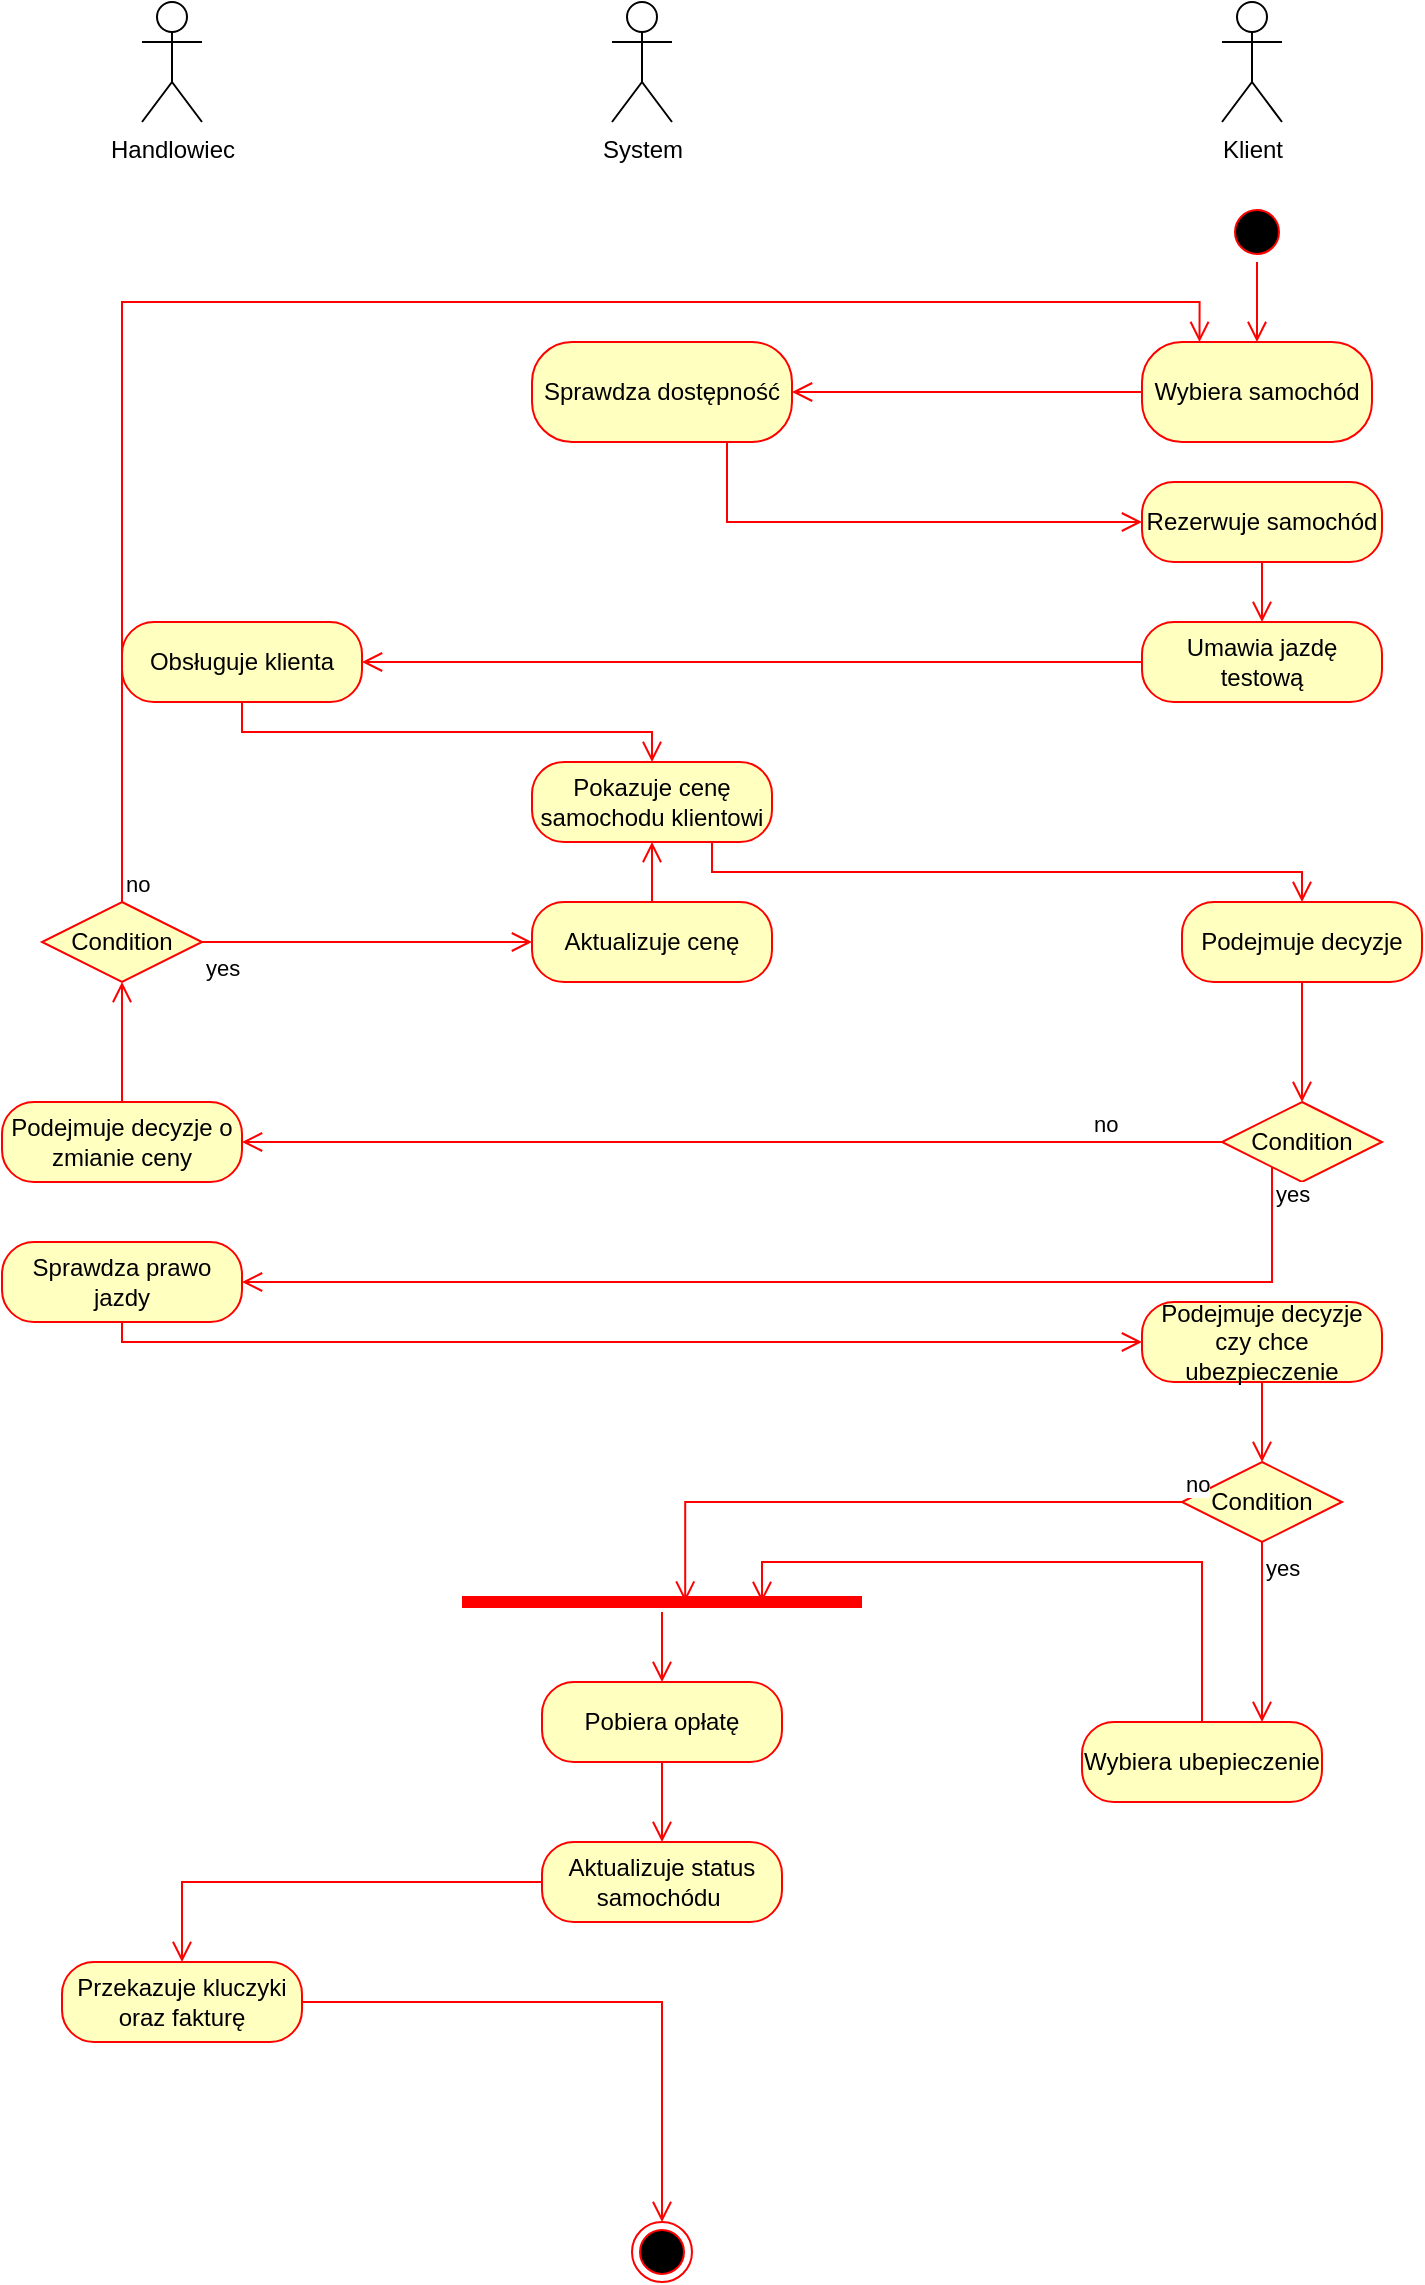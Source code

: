 <mxfile version="21.2.4" type="device">
  <diagram name="Strona-1" id="X-pkZDvS33_qxxIyR7JH">
    <mxGraphModel dx="1674" dy="768" grid="1" gridSize="10" guides="1" tooltips="1" connect="1" arrows="1" fold="1" page="1" pageScale="1" pageWidth="827" pageHeight="1169" math="0" shadow="0">
      <root>
        <mxCell id="0" />
        <mxCell id="1" parent="0" />
        <mxCell id="SG1RKpLGwtNjgABJBMGm-1" value="" style="ellipse;html=1;shape=startState;fillColor=#000000;strokeColor=#ff0000;" parent="1" vertex="1">
          <mxGeometry x="712.5" y="100" width="30" height="30" as="geometry" />
        </mxCell>
        <mxCell id="SG1RKpLGwtNjgABJBMGm-2" value="" style="edgeStyle=orthogonalEdgeStyle;html=1;verticalAlign=bottom;endArrow=open;endSize=8;strokeColor=#ff0000;rounded=0;entryX=0.5;entryY=0;entryDx=0;entryDy=0;" parent="1" source="SG1RKpLGwtNjgABJBMGm-1" target="SG1RKpLGwtNjgABJBMGm-4" edge="1">
          <mxGeometry relative="1" as="geometry">
            <mxPoint x="720" y="210" as="targetPoint" />
          </mxGeometry>
        </mxCell>
        <mxCell id="SG1RKpLGwtNjgABJBMGm-3" value="" style="ellipse;html=1;shape=endState;fillColor=#000000;strokeColor=#ff0000;" parent="1" vertex="1">
          <mxGeometry x="415" y="1110" width="30" height="30" as="geometry" />
        </mxCell>
        <mxCell id="SG1RKpLGwtNjgABJBMGm-4" value="Wybiera samochód" style="rounded=1;whiteSpace=wrap;html=1;arcSize=40;fontColor=#000000;fillColor=#ffffc0;strokeColor=#ff0000;" parent="1" vertex="1">
          <mxGeometry x="670" y="170" width="115" height="50" as="geometry" />
        </mxCell>
        <mxCell id="SG1RKpLGwtNjgABJBMGm-5" value="" style="edgeStyle=orthogonalEdgeStyle;html=1;verticalAlign=bottom;endArrow=open;endSize=8;strokeColor=#ff0000;rounded=0;entryX=1;entryY=0.5;entryDx=0;entryDy=0;" parent="1" source="SG1RKpLGwtNjgABJBMGm-4" target="SG1RKpLGwtNjgABJBMGm-9" edge="1">
          <mxGeometry relative="1" as="geometry">
            <mxPoint x="419" y="280" as="targetPoint" />
          </mxGeometry>
        </mxCell>
        <mxCell id="SG1RKpLGwtNjgABJBMGm-9" value="Sprawdza dostępność" style="rounded=1;whiteSpace=wrap;html=1;arcSize=40;fontColor=#000000;fillColor=#ffffc0;strokeColor=#ff0000;" parent="1" vertex="1">
          <mxGeometry x="365" y="170" width="130" height="50" as="geometry" />
        </mxCell>
        <mxCell id="SG1RKpLGwtNjgABJBMGm-10" value="" style="edgeStyle=orthogonalEdgeStyle;html=1;verticalAlign=bottom;endArrow=open;endSize=8;strokeColor=#ff0000;rounded=0;entryX=0;entryY=0.5;entryDx=0;entryDy=0;exitX=0.75;exitY=1;exitDx=0;exitDy=0;" parent="1" source="SG1RKpLGwtNjgABJBMGm-9" target="SG1RKpLGwtNjgABJBMGm-15" edge="1">
          <mxGeometry relative="1" as="geometry">
            <mxPoint x="435" y="330" as="targetPoint" />
          </mxGeometry>
        </mxCell>
        <mxCell id="SG1RKpLGwtNjgABJBMGm-15" value="Rezerwuje samochód" style="rounded=1;whiteSpace=wrap;html=1;arcSize=40;fontColor=#000000;fillColor=#ffffc0;strokeColor=#ff0000;" parent="1" vertex="1">
          <mxGeometry x="670" y="240" width="120" height="40" as="geometry" />
        </mxCell>
        <mxCell id="SG1RKpLGwtNjgABJBMGm-16" value="" style="edgeStyle=orthogonalEdgeStyle;html=1;verticalAlign=bottom;endArrow=open;endSize=8;strokeColor=#ff0000;rounded=0;entryX=0.5;entryY=0;entryDx=0;entryDy=0;" parent="1" source="SG1RKpLGwtNjgABJBMGm-15" target="SG1RKpLGwtNjgABJBMGm-17" edge="1">
          <mxGeometry relative="1" as="geometry">
            <mxPoint x="730" y="340" as="targetPoint" />
          </mxGeometry>
        </mxCell>
        <mxCell id="SG1RKpLGwtNjgABJBMGm-17" value="Umawia jazdę testową" style="rounded=1;whiteSpace=wrap;html=1;arcSize=40;fontColor=#000000;fillColor=#ffffc0;strokeColor=#ff0000;" parent="1" vertex="1">
          <mxGeometry x="670" y="310" width="120" height="40" as="geometry" />
        </mxCell>
        <mxCell id="SG1RKpLGwtNjgABJBMGm-18" value="" style="edgeStyle=orthogonalEdgeStyle;html=1;verticalAlign=bottom;endArrow=open;endSize=8;strokeColor=#ff0000;rounded=0;entryX=1;entryY=0.5;entryDx=0;entryDy=0;" parent="1" source="SG1RKpLGwtNjgABJBMGm-17" target="wBSv__NddgJv0mda4woa-1" edge="1">
          <mxGeometry relative="1" as="geometry">
            <mxPoint x="605" y="350" as="targetPoint" />
          </mxGeometry>
        </mxCell>
        <mxCell id="SG1RKpLGwtNjgABJBMGm-22" value="Pokazuje cenę samochodu klientowi" style="rounded=1;whiteSpace=wrap;html=1;arcSize=40;fontColor=#000000;fillColor=#ffffc0;strokeColor=#ff0000;" parent="1" vertex="1">
          <mxGeometry x="365" y="380" width="120" height="40" as="geometry" />
        </mxCell>
        <mxCell id="SG1RKpLGwtNjgABJBMGm-24" value="" style="edgeStyle=orthogonalEdgeStyle;html=1;verticalAlign=bottom;endArrow=open;endSize=8;strokeColor=#ff0000;rounded=0;exitX=0.75;exitY=1;exitDx=0;exitDy=0;entryX=0.5;entryY=0;entryDx=0;entryDy=0;" parent="1" source="SG1RKpLGwtNjgABJBMGm-22" target="SG1RKpLGwtNjgABJBMGm-45" edge="1">
          <mxGeometry relative="1" as="geometry">
            <mxPoint x="730" y="390" as="targetPoint" />
            <mxPoint x="680" y="340" as="sourcePoint" />
          </mxGeometry>
        </mxCell>
        <mxCell id="SG1RKpLGwtNjgABJBMGm-29" value="Klient" style="shape=umlActor;verticalLabelPosition=bottom;verticalAlign=top;html=1;" parent="1" vertex="1">
          <mxGeometry x="710" width="30" height="60" as="geometry" />
        </mxCell>
        <mxCell id="SG1RKpLGwtNjgABJBMGm-30" value="System" style="shape=umlActor;verticalLabelPosition=bottom;verticalAlign=top;html=1;" parent="1" vertex="1">
          <mxGeometry x="405" width="30" height="60" as="geometry" />
        </mxCell>
        <mxCell id="SG1RKpLGwtNjgABJBMGm-31" value="Handlowiec" style="shape=umlActor;verticalLabelPosition=bottom;verticalAlign=top;html=1;" parent="1" vertex="1">
          <mxGeometry x="170" width="30" height="60" as="geometry" />
        </mxCell>
        <mxCell id="SG1RKpLGwtNjgABJBMGm-45" value="Podejmuje decyzje" style="rounded=1;whiteSpace=wrap;html=1;arcSize=40;fontColor=#000000;fillColor=#ffffc0;strokeColor=#ff0000;" parent="1" vertex="1">
          <mxGeometry x="690" y="450" width="120" height="40" as="geometry" />
        </mxCell>
        <mxCell id="SG1RKpLGwtNjgABJBMGm-46" value="" style="edgeStyle=orthogonalEdgeStyle;html=1;verticalAlign=bottom;endArrow=open;endSize=8;strokeColor=#ff0000;rounded=0;entryX=0.5;entryY=0;entryDx=0;entryDy=0;" parent="1" source="SG1RKpLGwtNjgABJBMGm-45" target="SG1RKpLGwtNjgABJBMGm-47" edge="1">
          <mxGeometry relative="1" as="geometry">
            <mxPoint x="750" y="570" as="targetPoint" />
          </mxGeometry>
        </mxCell>
        <mxCell id="SG1RKpLGwtNjgABJBMGm-47" value="Condition" style="rhombus;whiteSpace=wrap;html=1;fontColor=#000000;fillColor=#ffffc0;strokeColor=#ff0000;" parent="1" vertex="1">
          <mxGeometry x="710" y="550" width="80" height="40" as="geometry" />
        </mxCell>
        <mxCell id="SG1RKpLGwtNjgABJBMGm-48" value="no" style="edgeStyle=orthogonalEdgeStyle;html=1;align=left;verticalAlign=bottom;endArrow=open;endSize=8;strokeColor=#ff0000;rounded=0;entryX=1;entryY=0.5;entryDx=0;entryDy=0;" parent="1" source="SG1RKpLGwtNjgABJBMGm-47" target="SG1RKpLGwtNjgABJBMGm-51" edge="1">
          <mxGeometry x="-0.73" relative="1" as="geometry">
            <mxPoint x="875" y="540" as="targetPoint" />
            <mxPoint as="offset" />
          </mxGeometry>
        </mxCell>
        <mxCell id="SG1RKpLGwtNjgABJBMGm-49" value="yes" style="edgeStyle=orthogonalEdgeStyle;html=1;align=left;verticalAlign=top;endArrow=open;endSize=8;strokeColor=#ff0000;rounded=0;entryX=1;entryY=0.5;entryDx=0;entryDy=0;" parent="1" source="SG1RKpLGwtNjgABJBMGm-47" target="SG1RKpLGwtNjgABJBMGm-58" edge="1">
          <mxGeometry x="-1" relative="1" as="geometry">
            <mxPoint x="735" y="620" as="targetPoint" />
            <Array as="points">
              <mxPoint x="735" y="580" />
            </Array>
          </mxGeometry>
        </mxCell>
        <mxCell id="SG1RKpLGwtNjgABJBMGm-51" value="Podejmuje decyzje o zmianie ceny" style="rounded=1;whiteSpace=wrap;html=1;arcSize=40;fontColor=#000000;fillColor=#ffffc0;strokeColor=#ff0000;" parent="1" vertex="1">
          <mxGeometry x="100" y="550" width="120" height="40" as="geometry" />
        </mxCell>
        <mxCell id="SG1RKpLGwtNjgABJBMGm-52" value="" style="edgeStyle=orthogonalEdgeStyle;html=1;verticalAlign=bottom;endArrow=open;endSize=8;strokeColor=#ff0000;rounded=0;entryX=0.5;entryY=1;entryDx=0;entryDy=0;" parent="1" source="SG1RKpLGwtNjgABJBMGm-51" target="SG1RKpLGwtNjgABJBMGm-53" edge="1">
          <mxGeometry relative="1" as="geometry">
            <mxPoint x="160" y="480" as="targetPoint" />
          </mxGeometry>
        </mxCell>
        <mxCell id="SG1RKpLGwtNjgABJBMGm-53" value="Condition" style="rhombus;whiteSpace=wrap;html=1;fontColor=#000000;fillColor=#ffffc0;strokeColor=#ff0000;" parent="1" vertex="1">
          <mxGeometry x="120" y="450" width="80" height="40" as="geometry" />
        </mxCell>
        <mxCell id="SG1RKpLGwtNjgABJBMGm-54" value="no" style="edgeStyle=orthogonalEdgeStyle;html=1;align=left;verticalAlign=bottom;endArrow=open;endSize=8;strokeColor=#ff0000;rounded=0;entryX=0.25;entryY=0;entryDx=0;entryDy=0;exitX=0.5;exitY=0;exitDx=0;exitDy=0;" parent="1" source="SG1RKpLGwtNjgABJBMGm-53" target="SG1RKpLGwtNjgABJBMGm-4" edge="1">
          <mxGeometry x="-1" relative="1" as="geometry">
            <mxPoint x="325" y="460" as="targetPoint" />
            <Array as="points">
              <mxPoint x="160" y="150" />
              <mxPoint x="699" y="150" />
            </Array>
          </mxGeometry>
        </mxCell>
        <mxCell id="SG1RKpLGwtNjgABJBMGm-55" value="yes" style="edgeStyle=orthogonalEdgeStyle;html=1;align=left;verticalAlign=top;endArrow=open;endSize=8;strokeColor=#ff0000;rounded=0;entryX=0;entryY=0.5;entryDx=0;entryDy=0;" parent="1" source="SG1RKpLGwtNjgABJBMGm-53" target="SG1RKpLGwtNjgABJBMGm-56" edge="1">
          <mxGeometry x="-1" relative="1" as="geometry">
            <mxPoint x="335" y="450" as="targetPoint" />
          </mxGeometry>
        </mxCell>
        <mxCell id="SG1RKpLGwtNjgABJBMGm-56" value="Aktualizuje cenę" style="rounded=1;whiteSpace=wrap;html=1;arcSize=40;fontColor=#000000;fillColor=#ffffc0;strokeColor=#ff0000;" parent="1" vertex="1">
          <mxGeometry x="365" y="450" width="120" height="40" as="geometry" />
        </mxCell>
        <mxCell id="SG1RKpLGwtNjgABJBMGm-57" value="" style="edgeStyle=orthogonalEdgeStyle;html=1;verticalAlign=bottom;endArrow=open;endSize=8;strokeColor=#ff0000;rounded=0;entryX=0.5;entryY=1;entryDx=0;entryDy=0;" parent="1" source="SG1RKpLGwtNjgABJBMGm-56" target="SG1RKpLGwtNjgABJBMGm-22" edge="1">
          <mxGeometry relative="1" as="geometry">
            <mxPoint x="425" y="550" as="targetPoint" />
          </mxGeometry>
        </mxCell>
        <mxCell id="SG1RKpLGwtNjgABJBMGm-58" value="Sprawdza prawo jazdy" style="rounded=1;whiteSpace=wrap;html=1;arcSize=40;fontColor=#000000;fillColor=#ffffc0;strokeColor=#ff0000;" parent="1" vertex="1">
          <mxGeometry x="100" y="620" width="120" height="40" as="geometry" />
        </mxCell>
        <mxCell id="SG1RKpLGwtNjgABJBMGm-59" value="" style="edgeStyle=orthogonalEdgeStyle;html=1;verticalAlign=bottom;endArrow=open;endSize=8;strokeColor=#ff0000;rounded=0;entryX=0;entryY=0.5;entryDx=0;entryDy=0;exitX=0.5;exitY=1;exitDx=0;exitDy=0;" parent="1" source="SG1RKpLGwtNjgABJBMGm-58" target="SG1RKpLGwtNjgABJBMGm-60" edge="1">
          <mxGeometry relative="1" as="geometry">
            <mxPoint x="740" y="650" as="targetPoint" />
            <Array as="points">
              <mxPoint x="160" y="670" />
            </Array>
          </mxGeometry>
        </mxCell>
        <mxCell id="SG1RKpLGwtNjgABJBMGm-60" value="Podejmuje decyzje czy chce ubezpieczenie" style="rounded=1;whiteSpace=wrap;html=1;arcSize=40;fontColor=#000000;fillColor=#ffffc0;strokeColor=#ff0000;" parent="1" vertex="1">
          <mxGeometry x="670" y="650" width="120" height="40" as="geometry" />
        </mxCell>
        <mxCell id="SG1RKpLGwtNjgABJBMGm-61" value="" style="edgeStyle=orthogonalEdgeStyle;html=1;verticalAlign=bottom;endArrow=open;endSize=8;strokeColor=#ff0000;rounded=0;entryX=0.5;entryY=0;entryDx=0;entryDy=0;" parent="1" source="SG1RKpLGwtNjgABJBMGm-60" target="SG1RKpLGwtNjgABJBMGm-62" edge="1">
          <mxGeometry relative="1" as="geometry">
            <mxPoint x="730" y="770" as="targetPoint" />
          </mxGeometry>
        </mxCell>
        <mxCell id="SG1RKpLGwtNjgABJBMGm-62" value="Condition" style="rhombus;whiteSpace=wrap;html=1;fontColor=#000000;fillColor=#ffffc0;strokeColor=#ff0000;" parent="1" vertex="1">
          <mxGeometry x="690" y="730" width="80" height="40" as="geometry" />
        </mxCell>
        <mxCell id="SG1RKpLGwtNjgABJBMGm-63" value="no" style="edgeStyle=orthogonalEdgeStyle;html=1;align=left;verticalAlign=bottom;endArrow=open;endSize=8;strokeColor=#ff0000;rounded=0;entryX=0.558;entryY=0.482;entryDx=0;entryDy=0;entryPerimeter=0;exitX=0;exitY=0.5;exitDx=0;exitDy=0;" parent="1" source="SG1RKpLGwtNjgABJBMGm-62" target="SG1RKpLGwtNjgABJBMGm-70" edge="1">
          <mxGeometry x="-1" relative="1" as="geometry">
            <mxPoint x="870" y="770" as="targetPoint" />
            <Array as="points">
              <mxPoint x="442" y="750" />
            </Array>
          </mxGeometry>
        </mxCell>
        <mxCell id="SG1RKpLGwtNjgABJBMGm-64" value="yes" style="edgeStyle=orthogonalEdgeStyle;html=1;align=left;verticalAlign=top;endArrow=open;endSize=8;strokeColor=#ff0000;rounded=0;entryX=0.75;entryY=0;entryDx=0;entryDy=0;" parent="1" source="SG1RKpLGwtNjgABJBMGm-62" target="SG1RKpLGwtNjgABJBMGm-67" edge="1">
          <mxGeometry x="-1" relative="1" as="geometry">
            <mxPoint x="730" y="810" as="targetPoint" />
          </mxGeometry>
        </mxCell>
        <mxCell id="SG1RKpLGwtNjgABJBMGm-65" value="Pobiera opłatę" style="rounded=1;whiteSpace=wrap;html=1;arcSize=40;fontColor=#000000;fillColor=#ffffc0;strokeColor=#ff0000;" parent="1" vertex="1">
          <mxGeometry x="370" y="840" width="120" height="40" as="geometry" />
        </mxCell>
        <mxCell id="SG1RKpLGwtNjgABJBMGm-67" value="Wybiera ubepieczenie" style="rounded=1;whiteSpace=wrap;html=1;arcSize=40;fontColor=#000000;fillColor=#ffffc0;strokeColor=#ff0000;" parent="1" vertex="1">
          <mxGeometry x="640" y="860" width="120" height="40" as="geometry" />
        </mxCell>
        <mxCell id="SG1RKpLGwtNjgABJBMGm-68" value="" style="edgeStyle=orthogonalEdgeStyle;html=1;verticalAlign=bottom;endArrow=open;endSize=8;strokeColor=#ff0000;rounded=0;entryX=0.75;entryY=0.5;entryDx=0;entryDy=0;entryPerimeter=0;" parent="1" source="SG1RKpLGwtNjgABJBMGm-67" target="SG1RKpLGwtNjgABJBMGm-70" edge="1">
          <mxGeometry relative="1" as="geometry">
            <mxPoint x="725" y="890" as="targetPoint" />
            <Array as="points">
              <mxPoint x="480" y="780" />
            </Array>
          </mxGeometry>
        </mxCell>
        <mxCell id="SG1RKpLGwtNjgABJBMGm-70" value="" style="shape=line;html=1;strokeWidth=6;strokeColor=#ff0000;" parent="1" vertex="1">
          <mxGeometry x="330" y="795" width="200" height="10" as="geometry" />
        </mxCell>
        <mxCell id="SG1RKpLGwtNjgABJBMGm-71" value="" style="edgeStyle=orthogonalEdgeStyle;html=1;verticalAlign=bottom;endArrow=open;endSize=8;strokeColor=#ff0000;rounded=0;entryX=0.5;entryY=0;entryDx=0;entryDy=0;" parent="1" source="SG1RKpLGwtNjgABJBMGm-70" target="SG1RKpLGwtNjgABJBMGm-65" edge="1">
          <mxGeometry relative="1" as="geometry">
            <mxPoint x="440" y="860" as="targetPoint" />
          </mxGeometry>
        </mxCell>
        <mxCell id="SG1RKpLGwtNjgABJBMGm-72" value="Przekazuje kluczyki oraz fakturę" style="rounded=1;whiteSpace=wrap;html=1;arcSize=40;fontColor=#000000;fillColor=#ffffc0;strokeColor=#ff0000;" parent="1" vertex="1">
          <mxGeometry x="130" y="980" width="120" height="40" as="geometry" />
        </mxCell>
        <mxCell id="SG1RKpLGwtNjgABJBMGm-73" value="" style="edgeStyle=orthogonalEdgeStyle;html=1;verticalAlign=bottom;endArrow=open;endSize=8;strokeColor=#ff0000;rounded=0;entryX=0.5;entryY=0;entryDx=0;entryDy=0;" parent="1" source="SG1RKpLGwtNjgABJBMGm-72" target="SG1RKpLGwtNjgABJBMGm-3" edge="1">
          <mxGeometry relative="1" as="geometry">
            <mxPoint x="190" y="940" as="targetPoint" />
          </mxGeometry>
        </mxCell>
        <mxCell id="SG1RKpLGwtNjgABJBMGm-76" value="Aktualizuje status samochódu&amp;nbsp;" style="rounded=1;whiteSpace=wrap;html=1;arcSize=40;fontColor=#000000;fillColor=#ffffc0;strokeColor=#ff0000;" parent="1" vertex="1">
          <mxGeometry x="370" y="920" width="120" height="40" as="geometry" />
        </mxCell>
        <mxCell id="SG1RKpLGwtNjgABJBMGm-77" value="" style="edgeStyle=orthogonalEdgeStyle;html=1;verticalAlign=bottom;endArrow=open;endSize=8;strokeColor=#ff0000;rounded=0;entryX=0.5;entryY=0;entryDx=0;entryDy=0;" parent="1" source="SG1RKpLGwtNjgABJBMGm-76" target="SG1RKpLGwtNjgABJBMGm-72" edge="1">
          <mxGeometry relative="1" as="geometry">
            <mxPoint x="280" y="980" as="targetPoint" />
          </mxGeometry>
        </mxCell>
        <mxCell id="SG1RKpLGwtNjgABJBMGm-78" value="" style="edgeStyle=orthogonalEdgeStyle;html=1;verticalAlign=bottom;endArrow=open;endSize=8;strokeColor=#ff0000;rounded=0;exitX=0.5;exitY=1;exitDx=0;exitDy=0;entryX=0.5;entryY=0;entryDx=0;entryDy=0;" parent="1" source="SG1RKpLGwtNjgABJBMGm-65" target="SG1RKpLGwtNjgABJBMGm-76" edge="1">
          <mxGeometry relative="1" as="geometry">
            <mxPoint x="200" y="950" as="targetPoint" />
            <mxPoint x="200" y="890" as="sourcePoint" />
          </mxGeometry>
        </mxCell>
        <mxCell id="wBSv__NddgJv0mda4woa-1" value="Obsługuje klienta" style="rounded=1;whiteSpace=wrap;html=1;arcSize=40;fontColor=#000000;fillColor=#ffffc0;strokeColor=#ff0000;" vertex="1" parent="1">
          <mxGeometry x="160" y="310" width="120" height="40" as="geometry" />
        </mxCell>
        <mxCell id="wBSv__NddgJv0mda4woa-2" value="" style="edgeStyle=orthogonalEdgeStyle;html=1;verticalAlign=bottom;endArrow=open;endSize=8;strokeColor=#ff0000;rounded=0;entryX=0.5;entryY=0;entryDx=0;entryDy=0;exitX=0.5;exitY=1;exitDx=0;exitDy=0;" edge="1" parent="1" source="wBSv__NddgJv0mda4woa-1" target="SG1RKpLGwtNjgABJBMGm-22">
          <mxGeometry relative="1" as="geometry">
            <mxPoint x="435" y="420" as="targetPoint" />
            <mxPoint x="435" y="460" as="sourcePoint" />
          </mxGeometry>
        </mxCell>
      </root>
    </mxGraphModel>
  </diagram>
</mxfile>
